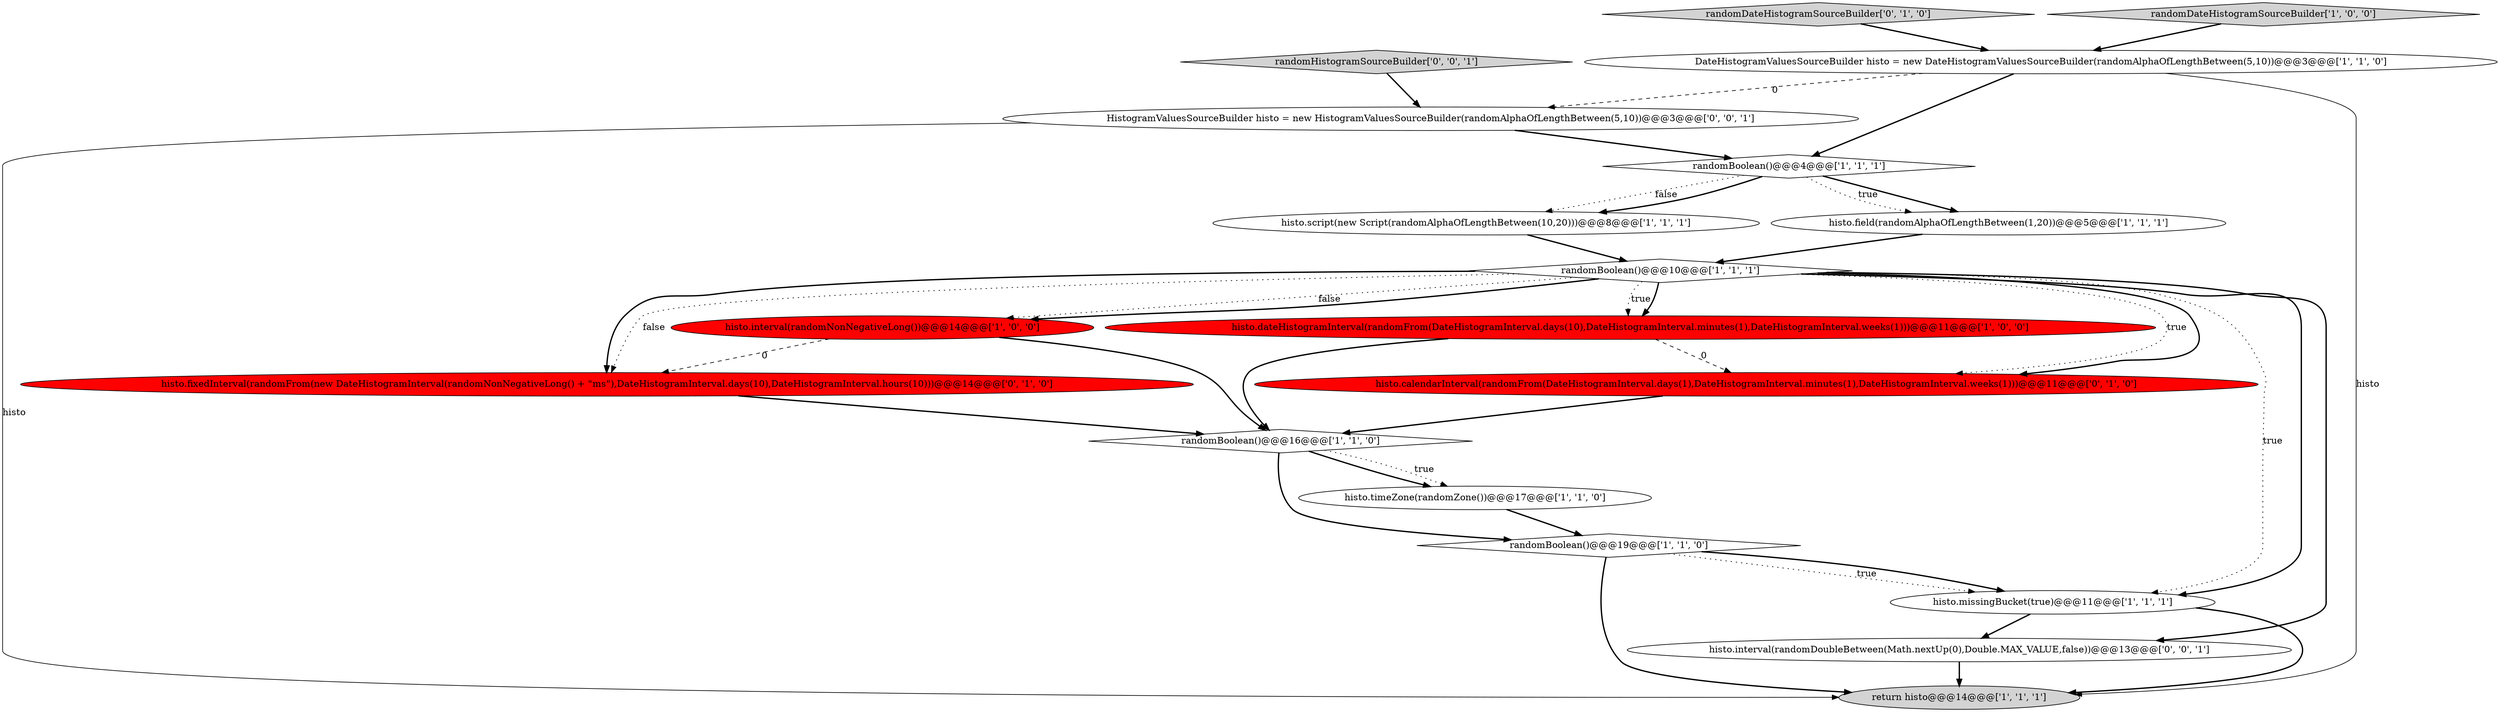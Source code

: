 digraph {
14 [style = filled, label = "histo.calendarInterval(randomFrom(DateHistogramInterval.days(1),DateHistogramInterval.minutes(1),DateHistogramInterval.weeks(1)))@@@11@@@['0', '1', '0']", fillcolor = red, shape = ellipse image = "AAA1AAABBB2BBB"];
12 [style = filled, label = "histo.missingBucket(true)@@@11@@@['1', '1', '1']", fillcolor = white, shape = ellipse image = "AAA0AAABBB1BBB"];
9 [style = filled, label = "histo.timeZone(randomZone())@@@17@@@['1', '1', '0']", fillcolor = white, shape = ellipse image = "AAA0AAABBB1BBB"];
8 [style = filled, label = "randomBoolean()@@@4@@@['1', '1', '1']", fillcolor = white, shape = diamond image = "AAA0AAABBB1BBB"];
1 [style = filled, label = "histo.field(randomAlphaOfLengthBetween(1,20))@@@5@@@['1', '1', '1']", fillcolor = white, shape = ellipse image = "AAA0AAABBB1BBB"];
10 [style = filled, label = "randomBoolean()@@@16@@@['1', '1', '0']", fillcolor = white, shape = diamond image = "AAA0AAABBB1BBB"];
13 [style = filled, label = "randomDateHistogramSourceBuilder['0', '1', '0']", fillcolor = lightgray, shape = diamond image = "AAA0AAABBB2BBB"];
6 [style = filled, label = "return histo@@@14@@@['1', '1', '1']", fillcolor = lightgray, shape = ellipse image = "AAA0AAABBB1BBB"];
17 [style = filled, label = "randomHistogramSourceBuilder['0', '0', '1']", fillcolor = lightgray, shape = diamond image = "AAA0AAABBB3BBB"];
0 [style = filled, label = "randomBoolean()@@@19@@@['1', '1', '0']", fillcolor = white, shape = diamond image = "AAA0AAABBB1BBB"];
4 [style = filled, label = "randomDateHistogramSourceBuilder['1', '0', '0']", fillcolor = lightgray, shape = diamond image = "AAA0AAABBB1BBB"];
2 [style = filled, label = "histo.interval(randomNonNegativeLong())@@@14@@@['1', '0', '0']", fillcolor = red, shape = ellipse image = "AAA1AAABBB1BBB"];
11 [style = filled, label = "histo.dateHistogramInterval(randomFrom(DateHistogramInterval.days(10),DateHistogramInterval.minutes(1),DateHistogramInterval.weeks(1)))@@@11@@@['1', '0', '0']", fillcolor = red, shape = ellipse image = "AAA1AAABBB1BBB"];
3 [style = filled, label = "DateHistogramValuesSourceBuilder histo = new DateHistogramValuesSourceBuilder(randomAlphaOfLengthBetween(5,10))@@@3@@@['1', '1', '0']", fillcolor = white, shape = ellipse image = "AAA0AAABBB1BBB"];
5 [style = filled, label = "randomBoolean()@@@10@@@['1', '1', '1']", fillcolor = white, shape = diamond image = "AAA0AAABBB1BBB"];
16 [style = filled, label = "HistogramValuesSourceBuilder histo = new HistogramValuesSourceBuilder(randomAlphaOfLengthBetween(5,10))@@@3@@@['0', '0', '1']", fillcolor = white, shape = ellipse image = "AAA0AAABBB3BBB"];
18 [style = filled, label = "histo.interval(randomDoubleBetween(Math.nextUp(0),Double.MAX_VALUE,false))@@@13@@@['0', '0', '1']", fillcolor = white, shape = ellipse image = "AAA0AAABBB3BBB"];
7 [style = filled, label = "histo.script(new Script(randomAlphaOfLengthBetween(10,20)))@@@8@@@['1', '1', '1']", fillcolor = white, shape = ellipse image = "AAA0AAABBB1BBB"];
15 [style = filled, label = "histo.fixedInterval(randomFrom(new DateHistogramInterval(randomNonNegativeLong() + \"ms\"),DateHistogramInterval.days(10),DateHistogramInterval.hours(10)))@@@14@@@['0', '1', '0']", fillcolor = red, shape = ellipse image = "AAA1AAABBB2BBB"];
1->5 [style = bold, label=""];
8->7 [style = dotted, label="false"];
4->3 [style = bold, label=""];
0->12 [style = dotted, label="true"];
5->14 [style = dotted, label="true"];
15->10 [style = bold, label=""];
9->0 [style = bold, label=""];
16->8 [style = bold, label=""];
0->6 [style = bold, label=""];
0->12 [style = bold, label=""];
3->16 [style = dashed, label="0"];
5->15 [style = dotted, label="false"];
14->10 [style = bold, label=""];
5->15 [style = bold, label=""];
16->6 [style = solid, label="histo"];
5->18 [style = bold, label=""];
5->14 [style = bold, label=""];
5->12 [style = dotted, label="true"];
2->10 [style = bold, label=""];
12->6 [style = bold, label=""];
10->9 [style = dotted, label="true"];
8->7 [style = bold, label=""];
2->15 [style = dashed, label="0"];
5->2 [style = dotted, label="false"];
8->1 [style = bold, label=""];
8->1 [style = dotted, label="true"];
5->2 [style = bold, label=""];
7->5 [style = bold, label=""];
5->11 [style = dotted, label="true"];
13->3 [style = bold, label=""];
5->12 [style = bold, label=""];
18->6 [style = bold, label=""];
3->6 [style = solid, label="histo"];
11->10 [style = bold, label=""];
3->8 [style = bold, label=""];
11->14 [style = dashed, label="0"];
10->0 [style = bold, label=""];
12->18 [style = bold, label=""];
5->11 [style = bold, label=""];
10->9 [style = bold, label=""];
17->16 [style = bold, label=""];
}
